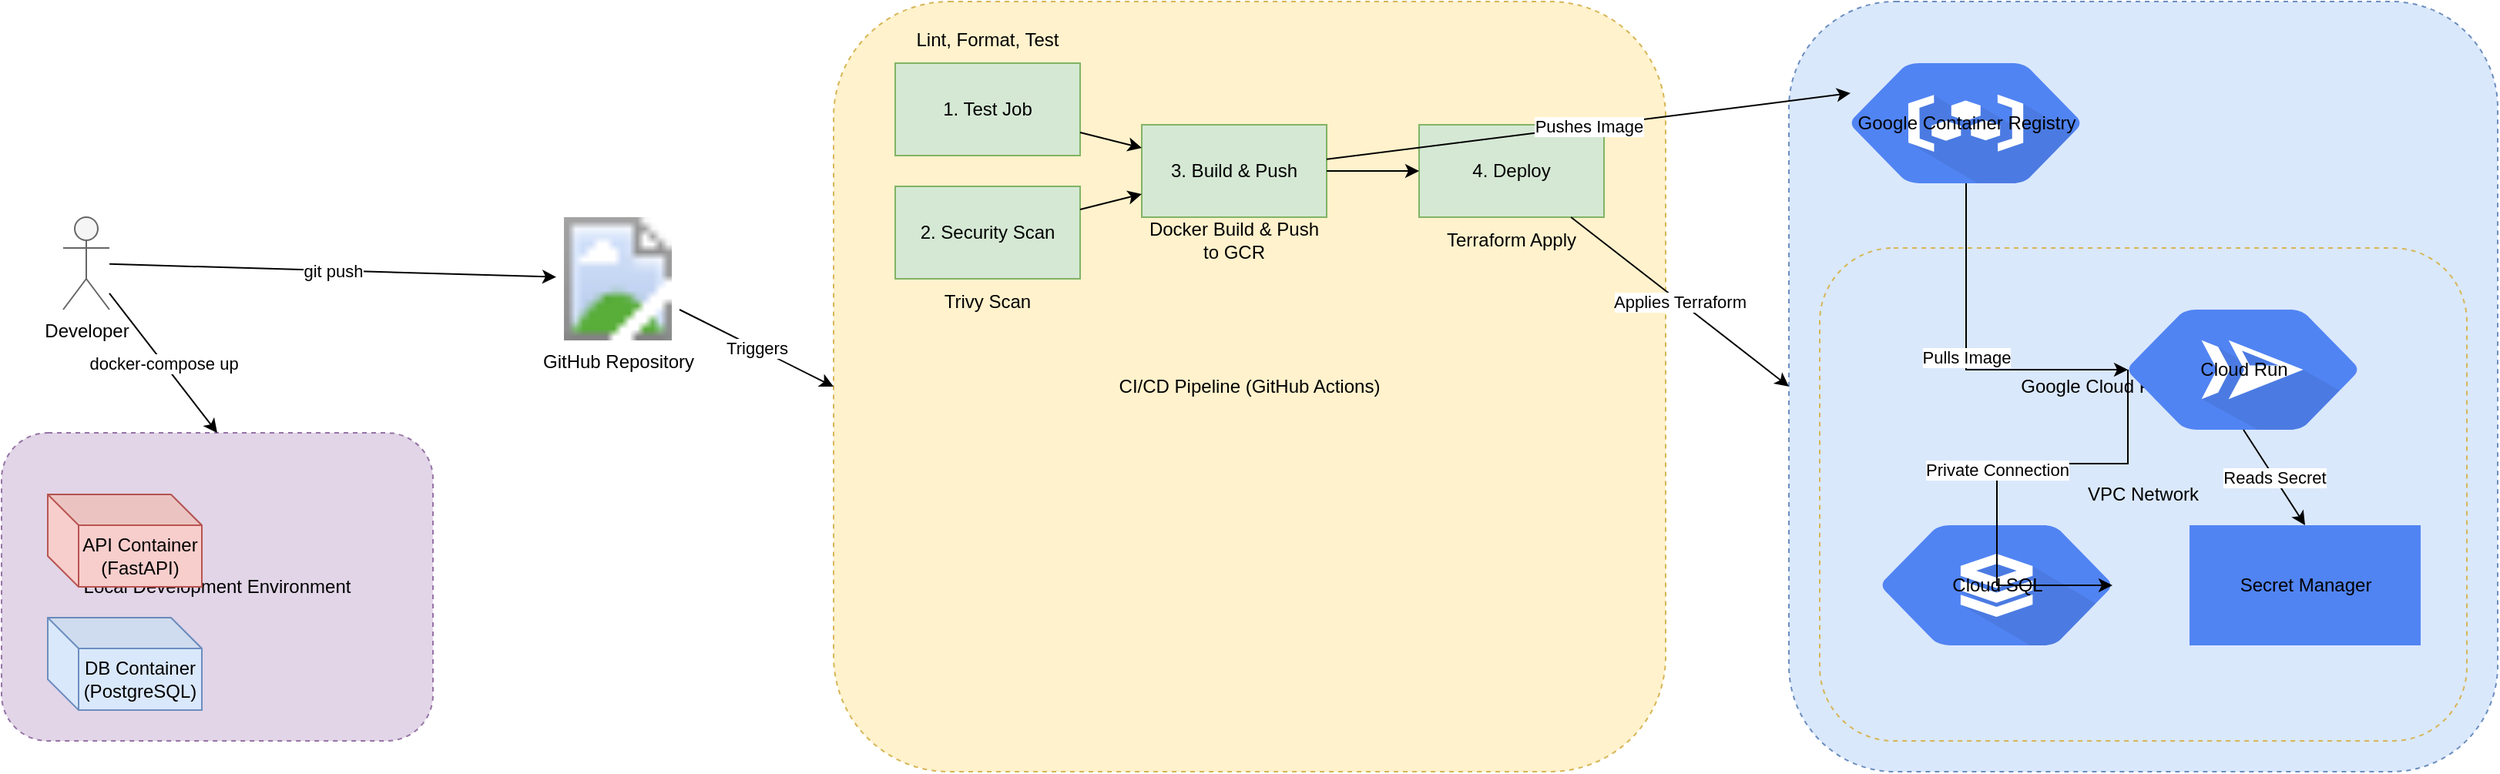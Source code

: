 <mxfile version="22.1.5" type="device">
  <diagram name="Repository Overview" id="repo-overview-diagram">
    <mxGraphModel dx="2048" dy="1269" grid="1" gridSize="10" guides="1" tooltips="1" connect="1" arrows="1" fold="1" page="1" pageScale="1" pageWidth="1700" pageHeight="1100" math="0" shadow="0">
      <root>
        <mxCell id="0" />
        <mxCell id="1" parent="0" />
        <mxCell id="2" value="Developer" style="shape=umlActor;verticalLabelPosition=bottom;verticalAlign=top;html=1;outlineConnect=0;fillColor=#f5f5f5;strokeColor=#666666;" vertex="1" parent="1">
          <mxGeometry x="80" y="180" width="30" height="60" as="geometry" />
        </mxCell>
        <mxCell id="3" value="Local Development Environment" style="rounded=1;whiteSpace=wrap;html=1;dashed=1;fillColor=#e1d5e7;strokeColor=#9673a6;" vertex="1" parent="1">
          <mxGeometry x="40" y="320" width="280" height="200" as="geometry" />
        </mxCell>
        <mxCell id="4" value="docker-compose up" style="endArrow=classic;html=1;rounded=0;entryX=0.5;entryY=0;entryDx=0;entryDy=0;" edge="1" parent="1" source="2" target="3">
          <mxGeometry width="50" height="50" relative="1" as="geometry">
            <mxPoint x="95" y="240" as="sourcePoint" />
            <mxPoint x="180" y="320" as="targetPoint" />
          </mxGeometry>
        </mxCell>
        <mxCell id="5" value="API Container&lt;br&gt;(FastAPI)" style="shape=cube;whiteSpace=wrap;html=1;boundedLbl=1;backgroundOutline=1;darkOpacity=0.05;fillColor=#f8cecc;strokeColor=#b85450;" vertex="1" parent="1">
          <mxGeometry x="70" y="360" width="100" height="60" as="geometry" />
        </mxCell>
        <mxCell id="6" value="DB Container&lt;br&gt;(PostgreSQL)" style="shape=cube;whiteSpace=wrap;html=1;boundedLbl=1;backgroundOutline=1;darkOpacity=0.05;fillColor=#dae8fc;strokeColor=#6c8ebf;" vertex="1" parent="1">
          <mxGeometry x="70" y="440" width="100" height="60" as="geometry" />
        </mxCell>
        <mxCell id="7" value="GitHub Repository" style="shape=image;html=1;verticalAlign=top;verticalLabelPosition=bottom;labelBackgroundColor=#ffffff;image=https://cdn-icons-png.flaticon.com/512/25/25231.png" vertex="1" parent="1">
          <mxGeometry x="400" y="180" width="80" height="80" as="geometry" />
        </mxCell>
        <mxCell id="8" value="git push" style="endArrow=classic;html=1;rounded=0;" edge="1" parent="1" source="2" target="7">
          <mxGeometry width="50" height="50" relative="1" as="geometry">
            <mxPoint x="110" y="210" as="sourcePoint" />
            <mxPoint x="400" y="220" as="targetPoint" />
          </mxGeometry>
        </mxCell>
        <mxCell id="9" value="CI/CD Pipeline (GitHub Actions)" style="rounded=1;whiteSpace=wrap;html=1;dashed=1;fillColor=#fff2cc;strokeColor=#d6b656;" vertex="1" parent="1">
          <mxGeometry x="580" y="40" width="540" height="500" as="geometry" />
        </mxCell>
        <mxCell id="10" value="Triggers" style="endArrow=classic;html=1;rounded=0;entryX=0;entryY=0.5;entryDx=0;entryDy=0;" edge="1" parent="1" source="7" target="9">
          <mxGeometry width="50" height="50" relative="1" as="geometry">
            <mxPoint x="480" y="220" as="sourcePoint" />
            <mxPoint x="580" y="290" as="targetPoint" />
          </mxGeometry>
        </mxCell>
        <mxCell id="11" value="1. Test Job" style="rounded=0;whiteSpace=wrap;html=1;fillColor=#d5e8d4;strokeColor=#82b366;" vertex="1" parent="1">
          <mxGeometry x="620" y="80" width="120" height="60" as="geometry" />
        </mxCell>
        <mxCell id="12" value="2. Security Scan" style="rounded=0;whiteSpace=wrap;html=1;fillColor=#d5e8d4;strokeColor=#82b366;" vertex="1" parent="1">
          <mxGeometry x="620" y="160" width="120" height="60" as="geometry" />
        </mxCell>
        <mxCell id="13" value="3. Build &amp; Push" style="rounded=0;whiteSpace=wrap;html=1;fillColor=#d5e8d4;strokeColor=#82b366;" vertex="1" parent="1">
          <mxGeometry x="780" y="120" width="120" height="60" as="geometry" />
        </mxCell>
        <mxCell id="14" value="4. Deploy" style="rounded=0;whiteSpace=wrap;html=1;fillColor=#d5e8d4;strokeColor=#82b366;" vertex="1" parent="1">
          <mxGeometry x="960" y="120" width="120" height="60" as="geometry" />
        </mxCell>
        <mxCell id="15" value="" style="endArrow=classic;html=1;rounded=0;" edge="1" parent="1" source="11" target="13">
          <mxGeometry width="50" height="50" relative="1" as="geometry">
            <mxPoint x="740" y="110" as="sourcePoint" />
            <mxPoint x="780" y="150" as="targetPoint" />
          </mxGeometry>
        </mxCell>
        <mxCell id="16" value="" style="endArrow=classic;html=1;rounded=0;" edge="1" parent="1" source="12" target="13">
          <mxGeometry width="50" height="50" relative="1" as="geometry">
            <mxPoint x="740" y="190" as="sourcePoint" />
            <mxPoint x="780" y="150" as="targetPoint" />
          </mxGeometry>
        </mxCell>
        <mxCell id="17" value="" style="endArrow=classic;html=1;rounded=0;" edge="1" parent="1" source="13" target="14">
          <mxGeometry width="50" height="50" relative="1" as="geometry">
            <mxPoint x="900" y="150" as="sourcePoint" />
            <mxPoint x="960" y="150" as="targetPoint" />
          </mxGeometry>
        </mxCell>
        <mxCell id="18" value="Google Cloud Platform (GCP)" style="rounded=1;whiteSpace=wrap;html=1;dashed=1;fillColor=#dae8fc;strokeColor=#6c8ebf;" vertex="1" parent="1">
          <mxGeometry x="1200" y="40" width="460" height="500" as="geometry" />
        </mxCell>
        <mxCell id="19" value="Pushes Image" style="endArrow=classic;html=1;rounded=0;entryX=0;entryY=0.25;entryDx=0;entryDy=0;" edge="1" parent="1" source="13" target="20">
          <mxGeometry width="50" height="50" relative="1" as="geometry">
            <mxPoint x="900" y="150" as="sourcePoint" />
            <mxPoint x="1240" y="100" as="targetPoint" />
          </mxGeometry>
        </mxCell>
        <mxCell id="20" value="Google Container Registry" style="shape=mxgraph.gcp2.container_registry;html=1;pointerEvents=1;dashed=0;fillColor=#5184F3;strokeColor=none;strokeWidth=1;" vertex="1" parent="1">
          <mxGeometry x="1240" y="80" width="150" height="78" as="geometry" />
        </mxCell>
        <mxCell id="21" value="Applies Terraform" style="endArrow=classic;html=1;rounded=0;entryX=0;entryY=0.5;entryDx=0;entryDy=0;" edge="1" parent="1" source="14" target="18">
          <mxGeometry width="50" height="50" relative="1" as="geometry">
            <mxPoint x="1080" y="150" as="sourcePoint" />
            <mxPoint x="1200" y="290" as="targetPoint" />
          </mxGeometry>
        </mxCell>
        <mxCell id="22" value="VPC Network" style="rounded=1;whiteSpace=wrap;html=1;dashed=1;fillColor=none;strokeColor=#d6b656;" vertex="1" parent="1">
          <mxGeometry x="1220" y="200" width="420" height="320" as="geometry" />
        </mxCell>
        <mxCell id="23" value="Cloud Run" style="shape=mxgraph.gcp2.cloud_run;html=1;pointerEvents=1;dashed=0;fillColor=#5184F3;strokeColor=none;strokeWidth=1;" vertex="1" parent="1">
          <mxGeometry x="1420" y="240" width="150" height="78" as="geometry" />
        </mxCell>
        <mxCell id="24" value="Cloud SQL" style="shape=mxgraph.gcp2.cloud_sql;html=1;pointerEvents=1;dashed=0;fillColor=#5184F3;strokeColor=none;strokeWidth=1;" vertex="1" parent="1">
          <mxGeometry x="1260" y="380" width="150" height="78" as="geometry" />
        </mxCell>
        <mxCell id="25" value="Secret Manager" style="shape=mxgraph.gcp2.secret_manager;html=1;pointerEvents=1;dashed=0;fillColor=#5184F3;strokeColor=none;strokeWidth=1;" vertex="1" parent="1">
          <mxGeometry x="1460" y="380" width="150" height="78" as="geometry" />
        </mxCell>
        <mxCell id="26" value="Pulls Image" style="endArrow=classic;html=1;rounded=0;exitX=0.5;exitY=1;exitDx=0;exitDy=0;entryX=0;entryY=0.5;entryDx=0;entryDy=0;" edge="1" parent="1" source="20" target="23">
          <mxGeometry width="50" height="50" relative="1" as="geometry">
            <mxPoint x="1315" y="158" as="sourcePoint" />
            <mxPoint x="1420" y="279" as="targetPoint" />
            <Array as="points">
              <mxPoint x="1315" y="279" />
            </Array>
          </mxGeometry>
        </mxCell>
        <mxCell id="27" value="Private Connection" style="endArrow=classic;html=1;rounded=0;exitX=0;exitY=0.5;exitDx=0;exitDy=0;entryX=1;entryY=0.5;entryDx=0;entryDy=0;" edge="1" parent="1" source="23" target="24">
          <mxGeometry width="50" height="50" relative="1" as="geometry">
            <mxPoint x="1420" y="279" as="sourcePoint" />
            <mxPoint x="1410" y="419" as="targetPoint" />
            <Array as="points">
              <mxPoint x="1420" y="340" />
              <mxPoint x="1335" y="340" />
              <mxPoint x="1335" y="419" />
            </Array>
          </mxGeometry>
        </mxCell>
        <mxCell id="28" value="Reads Secret" style="endArrow=classic;html=1;rounded=0;exitX=0.5;exitY=1;exitDx=0;exitDy=0;entryX=0.5;entryY=0;entryDx=0;entryDy=0;" edge="1" parent="1" source="23" target="25">
          <mxGeometry width="50" height="50" relative="1" as="geometry">
            <mxPoint x="1495" y="318" as="sourcePoint" />
            <mxPoint x="1535" y="380" as="targetPoint" />
          </mxGeometry>
        </mxCell>
        <mxCell id="29" value="Lint, Format, Test" style="text;html=1;strokeColor=none;fillColor=none;align=center;verticalAlign=middle;whiteSpace=wrap;rounded=0;" vertex="1" parent="1">
          <mxGeometry x="620" y="50" width="120" height="30" as="geometry" />
        </mxCell>
        <mxCell id="30" value="Trivy Scan" style="text;html=1;strokeColor=none;fillColor=none;align=center;verticalAlign=middle;whiteSpace=wrap;rounded=0;" vertex="1" parent="1">
          <mxGeometry x="620" y="220" width="120" height="30" as="geometry" />
        </mxCell>
        <mxCell id="31" value="Docker Build &amp; Push to GCR" style="text;html=1;strokeColor=none;fillColor=none;align=center;verticalAlign=middle;whiteSpace=wrap;rounded=0;" vertex="1" parent="1">
          <mxGeometry x="780" y="180" width="120" height="30" as="geometry" />
        </mxCell>
        <mxCell id="32" value="Terraform Apply" style="text;html=1;strokeColor=none;fillColor=none;align=center;verticalAlign=middle;whiteSpace=wrap;rounded=0;" vertex="1" parent="1">
          <mxGeometry x="960" y="180" width="120" height="30" as="geometry" />
        </mxCell>
      </root>
    </mxGraphModel>
  </diagram>
</mxfile>